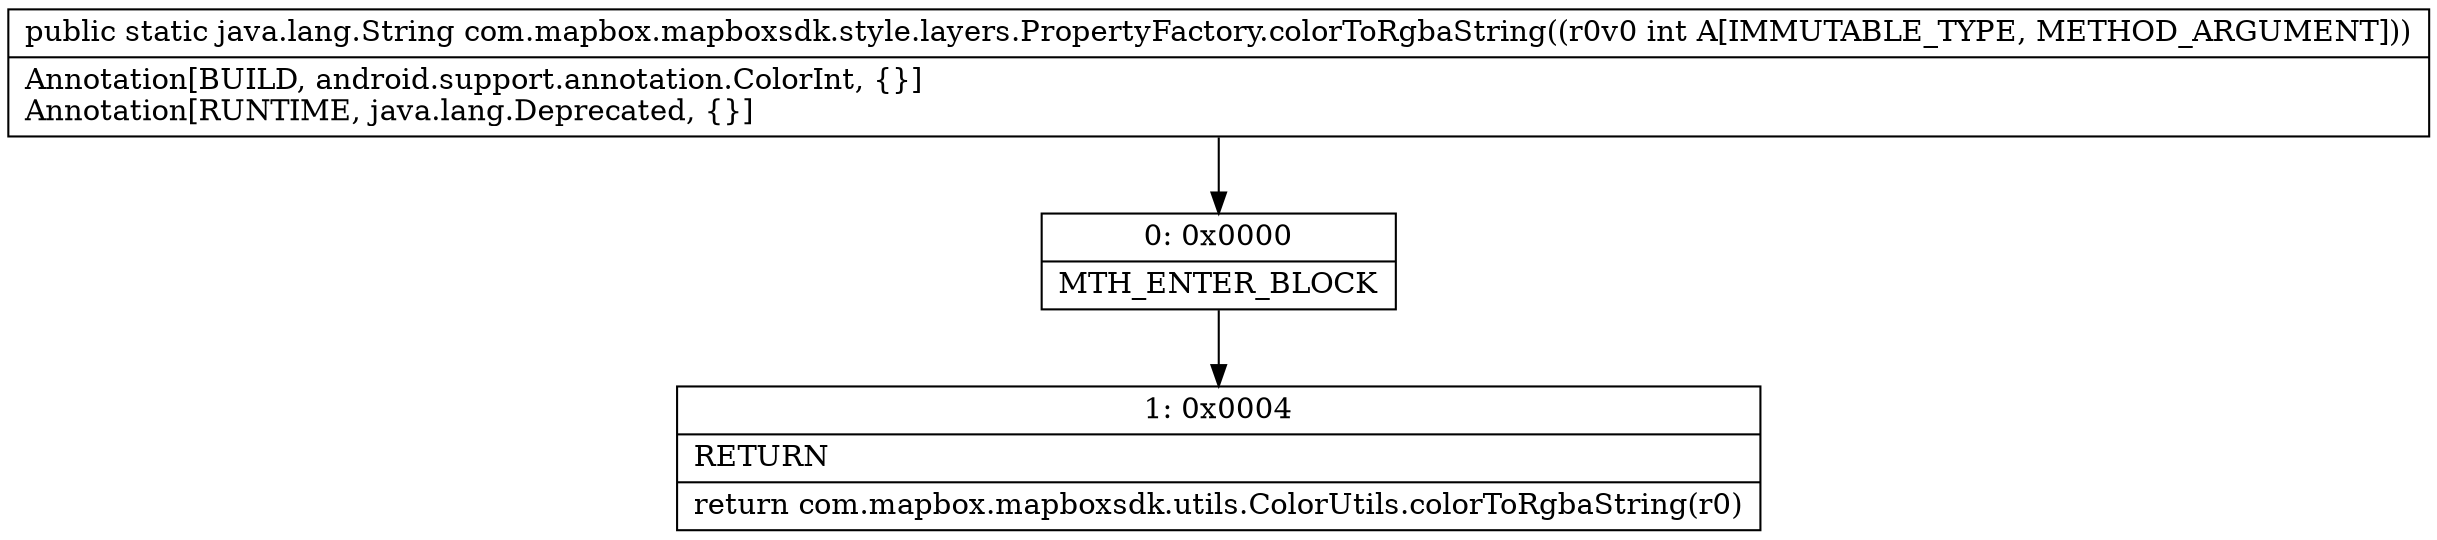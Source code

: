 digraph "CFG forcom.mapbox.mapboxsdk.style.layers.PropertyFactory.colorToRgbaString(I)Ljava\/lang\/String;" {
Node_0 [shape=record,label="{0\:\ 0x0000|MTH_ENTER_BLOCK\l}"];
Node_1 [shape=record,label="{1\:\ 0x0004|RETURN\l|return com.mapbox.mapboxsdk.utils.ColorUtils.colorToRgbaString(r0)\l}"];
MethodNode[shape=record,label="{public static java.lang.String com.mapbox.mapboxsdk.style.layers.PropertyFactory.colorToRgbaString((r0v0 int A[IMMUTABLE_TYPE, METHOD_ARGUMENT]))  | Annotation[BUILD, android.support.annotation.ColorInt, \{\}]\lAnnotation[RUNTIME, java.lang.Deprecated, \{\}]\l}"];
MethodNode -> Node_0;
Node_0 -> Node_1;
}

